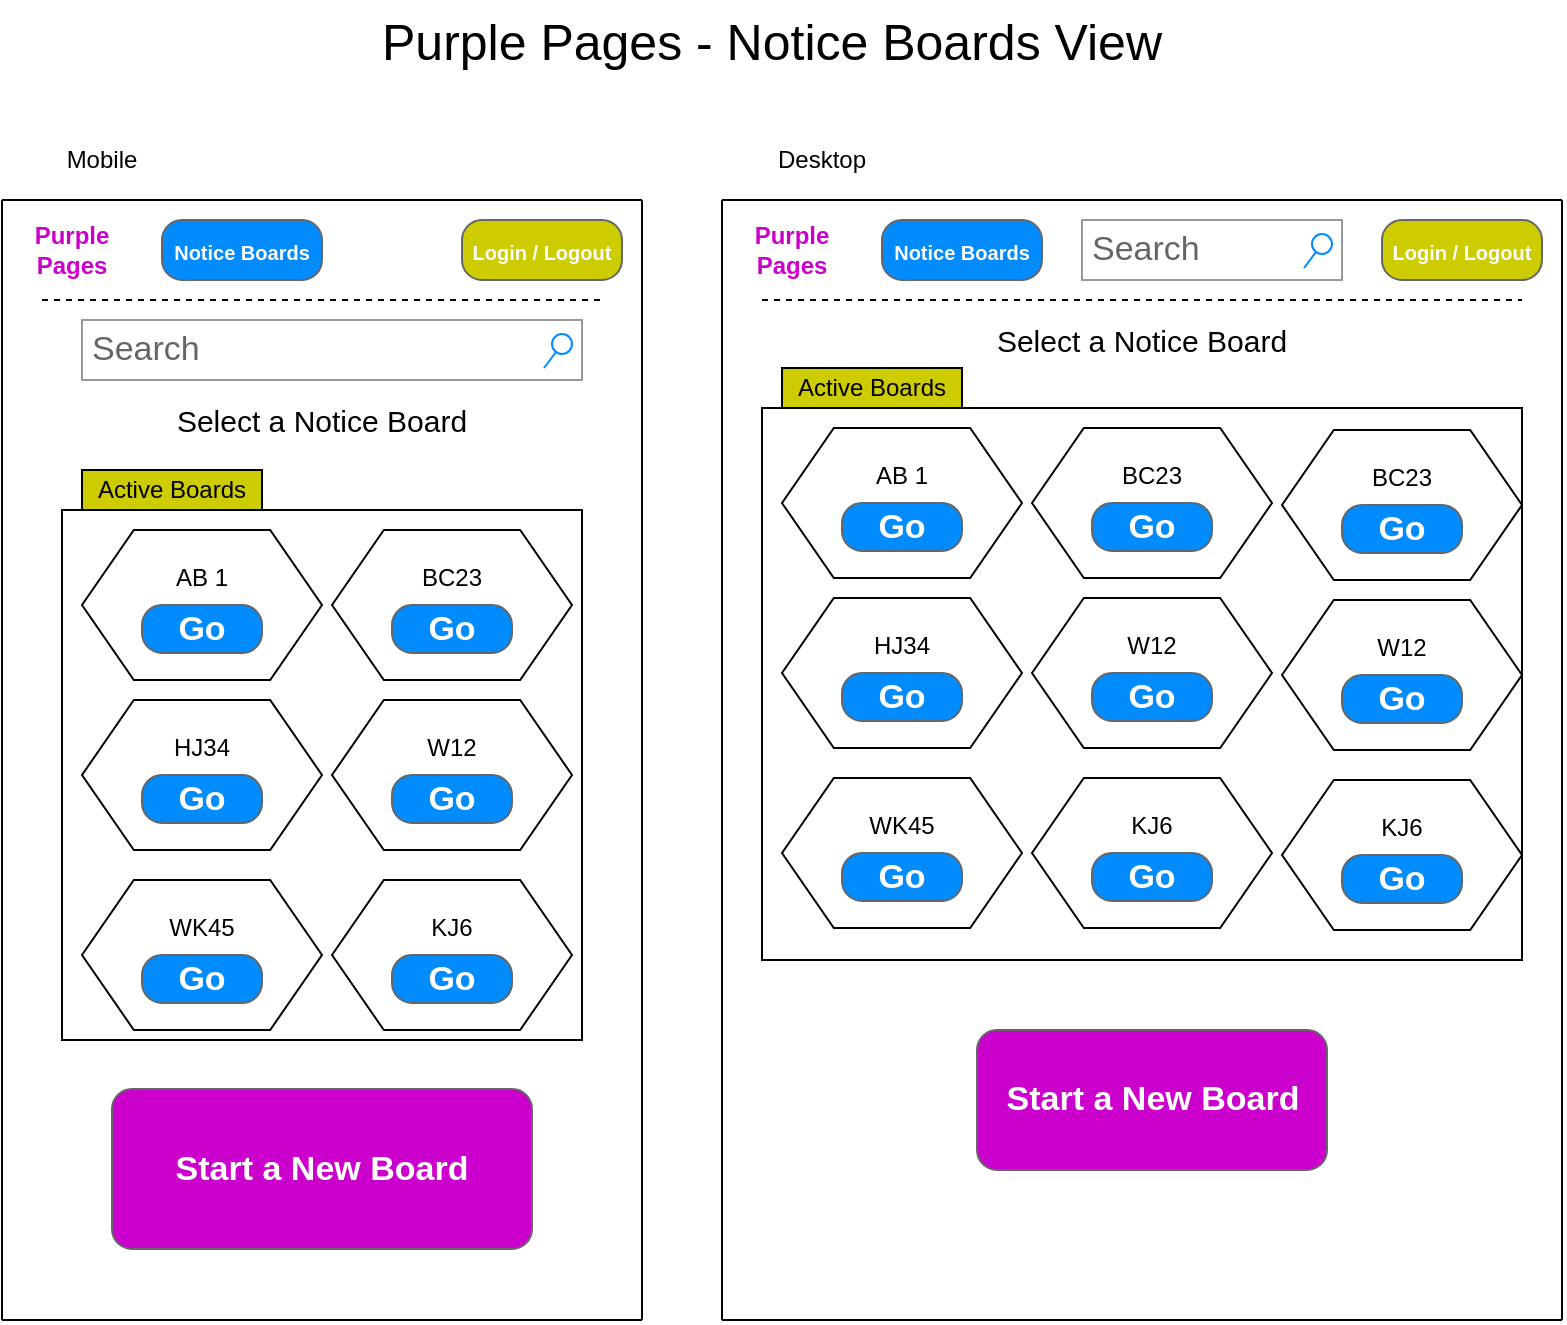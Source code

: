 <mxfile version="12.1.0" type="device" pages="1"><diagram id="4r0fBzSc8f4pYXhXA40c" name="Page-1"><mxGraphModel dx="1408" dy="699" grid="1" gridSize="10" guides="1" tooltips="1" connect="1" arrows="1" fold="1" page="1" pageScale="1" pageWidth="850" pageHeight="1100" math="0" shadow="0"><root><mxCell id="0"/><mxCell id="1" parent="0"/><mxCell id="d-PyySIdQM4EPSaNK-hC-1" value="Purple Pages - Notice Boards View" style="text;html=1;strokeColor=none;fillColor=none;align=center;verticalAlign=middle;whiteSpace=wrap;rounded=0;fontSize=25;" parent="1" vertex="1"><mxGeometry x="110" y="20" width="630" height="40" as="geometry"/></mxCell><mxCell id="d-PyySIdQM4EPSaNK-hC-2" value="" style="endArrow=none;html=1;" parent="1" edge="1"><mxGeometry width="50" height="50" relative="1" as="geometry"><mxPoint x="40" y="120" as="sourcePoint"/><mxPoint x="360" y="120" as="targetPoint"/></mxGeometry></mxCell><mxCell id="d-PyySIdQM4EPSaNK-hC-3" value="" style="endArrow=none;html=1;" parent="1" edge="1"><mxGeometry width="50" height="50" relative="1" as="geometry"><mxPoint x="40" y="680" as="sourcePoint"/><mxPoint x="40" y="120" as="targetPoint"/></mxGeometry></mxCell><mxCell id="d-PyySIdQM4EPSaNK-hC-4" value="" style="endArrow=none;html=1;" parent="1" edge="1"><mxGeometry width="50" height="50" relative="1" as="geometry"><mxPoint x="360" y="680" as="sourcePoint"/><mxPoint x="360" y="120" as="targetPoint"/></mxGeometry></mxCell><mxCell id="d-PyySIdQM4EPSaNK-hC-5" value="&lt;b&gt;&lt;font color=&quot;#cc00cc&quot;&gt;Purple&lt;br&gt;Pages&lt;/font&gt;&lt;/b&gt;" style="text;html=1;strokeColor=none;fillColor=none;align=center;verticalAlign=middle;whiteSpace=wrap;rounded=0;" parent="1" vertex="1"><mxGeometry x="50" y="130" width="50" height="30" as="geometry"/></mxCell><mxCell id="d-PyySIdQM4EPSaNK-hC-6" value="&lt;font style=&quot;font-size: 10px&quot;&gt;Notice Boards&lt;/font&gt;" style="strokeWidth=1;shadow=0;dashed=0;align=center;html=1;shape=mxgraph.mockup.buttons.button;strokeColor=#666666;fontColor=#ffffff;mainText=;buttonStyle=round;fontSize=17;fontStyle=1;fillColor=#008cff;whiteSpace=wrap;" parent="1" vertex="1"><mxGeometry x="120" y="130" width="80" height="30" as="geometry"/></mxCell><mxCell id="d-PyySIdQM4EPSaNK-hC-7" value="&lt;span style=&quot;font-size: 10px&quot;&gt;Login / Logout&lt;/span&gt;" style="strokeWidth=1;shadow=0;dashed=0;align=center;html=1;shape=mxgraph.mockup.buttons.button;strokeColor=#666666;fontColor=#ffffff;mainText=;buttonStyle=round;fontSize=17;fontStyle=1;fillColor=#CCCC00;whiteSpace=wrap;" parent="1" vertex="1"><mxGeometry x="270" y="130" width="80" height="30" as="geometry"/></mxCell><mxCell id="d-PyySIdQM4EPSaNK-hC-14" value="" style="endArrow=none;dashed=1;html=1;" parent="1" edge="1"><mxGeometry width="50" height="50" relative="1" as="geometry"><mxPoint x="60" y="170" as="sourcePoint"/><mxPoint x="340" y="170" as="targetPoint"/></mxGeometry></mxCell><mxCell id="d-PyySIdQM4EPSaNK-hC-16" value="&lt;font style=&quot;font-size: 15px&quot;&gt;Select a Notice Board&lt;/font&gt;" style="text;html=1;strokeColor=none;fillColor=none;align=center;verticalAlign=middle;whiteSpace=wrap;rounded=0;" parent="1" vertex="1"><mxGeometry x="80" y="220" width="240" height="20" as="geometry"/></mxCell><mxCell id="d-PyySIdQM4EPSaNK-hC-31" value="Search" style="strokeWidth=1;shadow=0;dashed=0;align=center;html=1;shape=mxgraph.mockup.forms.searchBox;strokeColor=#999999;mainText=;fillColor=#ffffff;strokeColor2=#008cff;fontColor=#666666;fontSize=17;align=left;spacingLeft=3;" parent="1" vertex="1"><mxGeometry x="80" y="180" width="250" height="30" as="geometry"/></mxCell><mxCell id="d-PyySIdQM4EPSaNK-hC-33" value="" style="endArrow=none;html=1;" parent="1" edge="1"><mxGeometry width="50" height="50" relative="1" as="geometry"><mxPoint x="40" y="680" as="sourcePoint"/><mxPoint x="360" y="680" as="targetPoint"/></mxGeometry></mxCell><mxCell id="d-PyySIdQM4EPSaNK-hC-34" value="Mobile" style="text;html=1;strokeColor=none;fillColor=none;align=center;verticalAlign=middle;whiteSpace=wrap;rounded=0;" parent="1" vertex="1"><mxGeometry x="40" y="90" width="100" height="20" as="geometry"/></mxCell><mxCell id="If84a78k9ea7zh7Nk41G-1" value="" style="rounded=0;whiteSpace=wrap;html=1;" parent="1" vertex="1"><mxGeometry x="70" y="275" width="260" height="265" as="geometry"/></mxCell><mxCell id="If84a78k9ea7zh7Nk41G-2" value="Active Boards" style="rounded=0;whiteSpace=wrap;html=1;fillColor=#CCCC00;" parent="1" vertex="1"><mxGeometry x="80" y="255" width="90" height="20" as="geometry"/></mxCell><mxCell id="If84a78k9ea7zh7Nk41G-3" value="AB 1&lt;br&gt;&lt;br&gt;&lt;br&gt;" style="shape=hexagon;perimeter=hexagonPerimeter2;whiteSpace=wrap;html=1;size=0.216;" parent="1" vertex="1"><mxGeometry x="80" y="285" width="120" height="75" as="geometry"/></mxCell><mxCell id="If84a78k9ea7zh7Nk41G-4" value="Go" style="strokeWidth=1;shadow=0;dashed=0;align=center;html=1;shape=mxgraph.mockup.buttons.button;strokeColor=#666666;fontColor=#ffffff;mainText=;buttonStyle=round;fontSize=17;fontStyle=1;fillColor=#008cff;whiteSpace=wrap;" parent="1" vertex="1"><mxGeometry x="110" y="322.5" width="60" height="24" as="geometry"/></mxCell><mxCell id="If84a78k9ea7zh7Nk41G-6" value="BC23&lt;br&gt;&lt;br&gt;&lt;br&gt;" style="shape=hexagon;perimeter=hexagonPerimeter2;whiteSpace=wrap;html=1;size=0.216;" parent="1" vertex="1"><mxGeometry x="205" y="285" width="120" height="75" as="geometry"/></mxCell><mxCell id="If84a78k9ea7zh7Nk41G-7" value="Go" style="strokeWidth=1;shadow=0;dashed=0;align=center;html=1;shape=mxgraph.mockup.buttons.button;strokeColor=#666666;fontColor=#ffffff;mainText=;buttonStyle=round;fontSize=17;fontStyle=1;fillColor=#008cff;whiteSpace=wrap;" parent="1" vertex="1"><mxGeometry x="235" y="322.5" width="60" height="24" as="geometry"/></mxCell><mxCell id="If84a78k9ea7zh7Nk41G-8" value="HJ34&lt;br&gt;&lt;br&gt;&lt;br&gt;" style="shape=hexagon;perimeter=hexagonPerimeter2;whiteSpace=wrap;html=1;size=0.216;" parent="1" vertex="1"><mxGeometry x="80" y="370" width="120" height="75" as="geometry"/></mxCell><mxCell id="If84a78k9ea7zh7Nk41G-9" value="Go" style="strokeWidth=1;shadow=0;dashed=0;align=center;html=1;shape=mxgraph.mockup.buttons.button;strokeColor=#666666;fontColor=#ffffff;mainText=;buttonStyle=round;fontSize=17;fontStyle=1;fillColor=#008cff;whiteSpace=wrap;" parent="1" vertex="1"><mxGeometry x="110" y="407.5" width="60" height="24" as="geometry"/></mxCell><mxCell id="If84a78k9ea7zh7Nk41G-10" value="W12&lt;br&gt;&lt;br&gt;&lt;br&gt;" style="shape=hexagon;perimeter=hexagonPerimeter2;whiteSpace=wrap;html=1;size=0.216;" parent="1" vertex="1"><mxGeometry x="205" y="370" width="120" height="75" as="geometry"/></mxCell><mxCell id="If84a78k9ea7zh7Nk41G-11" value="Go" style="strokeWidth=1;shadow=0;dashed=0;align=center;html=1;shape=mxgraph.mockup.buttons.button;strokeColor=#666666;fontColor=#ffffff;mainText=;buttonStyle=round;fontSize=17;fontStyle=1;fillColor=#008cff;whiteSpace=wrap;" parent="1" vertex="1"><mxGeometry x="235" y="407.5" width="60" height="24" as="geometry"/></mxCell><mxCell id="If84a78k9ea7zh7Nk41G-12" value="WK45&lt;br&gt;&lt;br&gt;&lt;br&gt;" style="shape=hexagon;perimeter=hexagonPerimeter2;whiteSpace=wrap;html=1;size=0.216;" parent="1" vertex="1"><mxGeometry x="80" y="460" width="120" height="75" as="geometry"/></mxCell><mxCell id="If84a78k9ea7zh7Nk41G-13" value="Go" style="strokeWidth=1;shadow=0;dashed=0;align=center;html=1;shape=mxgraph.mockup.buttons.button;strokeColor=#666666;fontColor=#ffffff;mainText=;buttonStyle=round;fontSize=17;fontStyle=1;fillColor=#008cff;whiteSpace=wrap;" parent="1" vertex="1"><mxGeometry x="110" y="497.5" width="60" height="24" as="geometry"/></mxCell><mxCell id="If84a78k9ea7zh7Nk41G-14" value="KJ6&lt;br&gt;&lt;br&gt;&lt;br&gt;" style="shape=hexagon;perimeter=hexagonPerimeter2;whiteSpace=wrap;html=1;size=0.216;" parent="1" vertex="1"><mxGeometry x="205" y="460" width="120" height="75" as="geometry"/></mxCell><mxCell id="If84a78k9ea7zh7Nk41G-15" value="Go" style="strokeWidth=1;shadow=0;dashed=0;align=center;html=1;shape=mxgraph.mockup.buttons.button;strokeColor=#666666;fontColor=#ffffff;mainText=;buttonStyle=round;fontSize=17;fontStyle=1;fillColor=#008cff;whiteSpace=wrap;" parent="1" vertex="1"><mxGeometry x="235" y="497.5" width="60" height="24" as="geometry"/></mxCell><mxCell id="If84a78k9ea7zh7Nk41G-16" value="Start a New Board" style="strokeWidth=1;shadow=0;dashed=0;align=center;html=1;shape=mxgraph.mockup.buttons.button;strokeColor=#666666;fontColor=#ffffff;mainText=;buttonStyle=round;fontSize=17;fontStyle=1;fillColor=#CC00CC;whiteSpace=wrap;" parent="1" vertex="1"><mxGeometry x="95" y="564.5" width="210" height="80" as="geometry"/></mxCell><mxCell id="If84a78k9ea7zh7Nk41G-17" value="" style="endArrow=none;html=1;" parent="1" edge="1"><mxGeometry width="50" height="50" relative="1" as="geometry"><mxPoint x="400" y="120" as="sourcePoint"/><mxPoint x="820" y="120" as="targetPoint"/></mxGeometry></mxCell><mxCell id="If84a78k9ea7zh7Nk41G-18" value="" style="endArrow=none;html=1;" parent="1" edge="1"><mxGeometry width="50" height="50" relative="1" as="geometry"><mxPoint x="400" y="680" as="sourcePoint"/><mxPoint x="400" y="120" as="targetPoint"/></mxGeometry></mxCell><mxCell id="If84a78k9ea7zh7Nk41G-19" value="" style="endArrow=none;html=1;" parent="1" edge="1"><mxGeometry width="50" height="50" relative="1" as="geometry"><mxPoint x="820" y="680" as="sourcePoint"/><mxPoint x="820" y="120" as="targetPoint"/></mxGeometry></mxCell><mxCell id="If84a78k9ea7zh7Nk41G-20" value="&lt;b&gt;&lt;font color=&quot;#cc00cc&quot;&gt;Purple&lt;br&gt;Pages&lt;/font&gt;&lt;/b&gt;" style="text;html=1;strokeColor=none;fillColor=none;align=center;verticalAlign=middle;whiteSpace=wrap;rounded=0;" parent="1" vertex="1"><mxGeometry x="410" y="130" width="50" height="30" as="geometry"/></mxCell><mxCell id="If84a78k9ea7zh7Nk41G-21" value="&lt;font style=&quot;font-size: 10px&quot;&gt;Notice Boards&lt;/font&gt;" style="strokeWidth=1;shadow=0;dashed=0;align=center;html=1;shape=mxgraph.mockup.buttons.button;strokeColor=#666666;fontColor=#ffffff;mainText=;buttonStyle=round;fontSize=17;fontStyle=1;fillColor=#008cff;whiteSpace=wrap;" parent="1" vertex="1"><mxGeometry x="480" y="130" width="80" height="30" as="geometry"/></mxCell><mxCell id="If84a78k9ea7zh7Nk41G-22" value="&lt;span style=&quot;font-size: 10px&quot;&gt;Login / Logout&lt;/span&gt;" style="strokeWidth=1;shadow=0;dashed=0;align=center;html=1;shape=mxgraph.mockup.buttons.button;strokeColor=#666666;fontColor=#ffffff;mainText=;buttonStyle=round;fontSize=17;fontStyle=1;fillColor=#CCCC00;whiteSpace=wrap;" parent="1" vertex="1"><mxGeometry x="730" y="130" width="80" height="30" as="geometry"/></mxCell><mxCell id="If84a78k9ea7zh7Nk41G-23" value="" style="endArrow=none;dashed=1;html=1;" parent="1" edge="1"><mxGeometry width="50" height="50" relative="1" as="geometry"><mxPoint x="420" y="170" as="sourcePoint"/><mxPoint x="800" y="170" as="targetPoint"/></mxGeometry></mxCell><mxCell id="If84a78k9ea7zh7Nk41G-24" value="&lt;font style=&quot;font-size: 15px&quot;&gt;Select a Notice Board&lt;/font&gt;" style="text;html=1;strokeColor=none;fillColor=none;align=center;verticalAlign=middle;whiteSpace=wrap;rounded=0;" parent="1" vertex="1"><mxGeometry x="490" y="180" width="240" height="20" as="geometry"/></mxCell><mxCell id="If84a78k9ea7zh7Nk41G-25" value="Search" style="strokeWidth=1;shadow=0;dashed=0;align=center;html=1;shape=mxgraph.mockup.forms.searchBox;strokeColor=#999999;mainText=;fillColor=#ffffff;strokeColor2=#008cff;fontColor=#666666;fontSize=17;align=left;spacingLeft=3;" parent="1" vertex="1"><mxGeometry x="580" y="130" width="130" height="30" as="geometry"/></mxCell><mxCell id="If84a78k9ea7zh7Nk41G-26" value="" style="endArrow=none;html=1;" parent="1" edge="1"><mxGeometry width="50" height="50" relative="1" as="geometry"><mxPoint x="400" y="680" as="sourcePoint"/><mxPoint x="820" y="680" as="targetPoint"/></mxGeometry></mxCell><mxCell id="If84a78k9ea7zh7Nk41G-27" value="Desktop" style="text;html=1;strokeColor=none;fillColor=none;align=center;verticalAlign=middle;whiteSpace=wrap;rounded=0;" parent="1" vertex="1"><mxGeometry x="400" y="90" width="100" height="20" as="geometry"/></mxCell><mxCell id="If84a78k9ea7zh7Nk41G-28" value="" style="rounded=0;whiteSpace=wrap;html=1;" parent="1" vertex="1"><mxGeometry x="420" y="224" width="380" height="276" as="geometry"/></mxCell><mxCell id="If84a78k9ea7zh7Nk41G-29" value="Active Boards" style="rounded=0;whiteSpace=wrap;html=1;fillColor=#CCCC00;" parent="1" vertex="1"><mxGeometry x="430" y="204" width="90" height="20" as="geometry"/></mxCell><mxCell id="If84a78k9ea7zh7Nk41G-30" value="AB 1&lt;br&gt;&lt;br&gt;&lt;br&gt;" style="shape=hexagon;perimeter=hexagonPerimeter2;whiteSpace=wrap;html=1;size=0.216;" parent="1" vertex="1"><mxGeometry x="430" y="234" width="120" height="75" as="geometry"/></mxCell><mxCell id="If84a78k9ea7zh7Nk41G-31" value="Go" style="strokeWidth=1;shadow=0;dashed=0;align=center;html=1;shape=mxgraph.mockup.buttons.button;strokeColor=#666666;fontColor=#ffffff;mainText=;buttonStyle=round;fontSize=17;fontStyle=1;fillColor=#008cff;whiteSpace=wrap;" parent="1" vertex="1"><mxGeometry x="460" y="271.5" width="60" height="24" as="geometry"/></mxCell><mxCell id="If84a78k9ea7zh7Nk41G-32" value="BC23&lt;br&gt;&lt;br&gt;&lt;br&gt;" style="shape=hexagon;perimeter=hexagonPerimeter2;whiteSpace=wrap;html=1;size=0.216;" parent="1" vertex="1"><mxGeometry x="555" y="234" width="120" height="75" as="geometry"/></mxCell><mxCell id="If84a78k9ea7zh7Nk41G-33" value="Go" style="strokeWidth=1;shadow=0;dashed=0;align=center;html=1;shape=mxgraph.mockup.buttons.button;strokeColor=#666666;fontColor=#ffffff;mainText=;buttonStyle=round;fontSize=17;fontStyle=1;fillColor=#008cff;whiteSpace=wrap;" parent="1" vertex="1"><mxGeometry x="585" y="271.5" width="60" height="24" as="geometry"/></mxCell><mxCell id="If84a78k9ea7zh7Nk41G-34" value="HJ34&lt;br&gt;&lt;br&gt;&lt;br&gt;" style="shape=hexagon;perimeter=hexagonPerimeter2;whiteSpace=wrap;html=1;size=0.216;" parent="1" vertex="1"><mxGeometry x="430" y="319" width="120" height="75" as="geometry"/></mxCell><mxCell id="If84a78k9ea7zh7Nk41G-35" value="Go" style="strokeWidth=1;shadow=0;dashed=0;align=center;html=1;shape=mxgraph.mockup.buttons.button;strokeColor=#666666;fontColor=#ffffff;mainText=;buttonStyle=round;fontSize=17;fontStyle=1;fillColor=#008cff;whiteSpace=wrap;" parent="1" vertex="1"><mxGeometry x="460" y="356.5" width="60" height="24" as="geometry"/></mxCell><mxCell id="If84a78k9ea7zh7Nk41G-36" value="W12&lt;br&gt;&lt;br&gt;&lt;br&gt;" style="shape=hexagon;perimeter=hexagonPerimeter2;whiteSpace=wrap;html=1;size=0.216;" parent="1" vertex="1"><mxGeometry x="555" y="319" width="120" height="75" as="geometry"/></mxCell><mxCell id="If84a78k9ea7zh7Nk41G-37" value="Go" style="strokeWidth=1;shadow=0;dashed=0;align=center;html=1;shape=mxgraph.mockup.buttons.button;strokeColor=#666666;fontColor=#ffffff;mainText=;buttonStyle=round;fontSize=17;fontStyle=1;fillColor=#008cff;whiteSpace=wrap;" parent="1" vertex="1"><mxGeometry x="585" y="356.5" width="60" height="24" as="geometry"/></mxCell><mxCell id="If84a78k9ea7zh7Nk41G-38" value="WK45&lt;br&gt;&lt;br&gt;&lt;br&gt;" style="shape=hexagon;perimeter=hexagonPerimeter2;whiteSpace=wrap;html=1;size=0.216;" parent="1" vertex="1"><mxGeometry x="430" y="409" width="120" height="75" as="geometry"/></mxCell><mxCell id="If84a78k9ea7zh7Nk41G-39" value="Go" style="strokeWidth=1;shadow=0;dashed=0;align=center;html=1;shape=mxgraph.mockup.buttons.button;strokeColor=#666666;fontColor=#ffffff;mainText=;buttonStyle=round;fontSize=17;fontStyle=1;fillColor=#008cff;whiteSpace=wrap;" parent="1" vertex="1"><mxGeometry x="460" y="446.5" width="60" height="24" as="geometry"/></mxCell><mxCell id="If84a78k9ea7zh7Nk41G-40" value="KJ6&lt;br&gt;&lt;br&gt;&lt;br&gt;" style="shape=hexagon;perimeter=hexagonPerimeter2;whiteSpace=wrap;html=1;size=0.216;" parent="1" vertex="1"><mxGeometry x="555" y="409" width="120" height="75" as="geometry"/></mxCell><mxCell id="If84a78k9ea7zh7Nk41G-41" value="Go" style="strokeWidth=1;shadow=0;dashed=0;align=center;html=1;shape=mxgraph.mockup.buttons.button;strokeColor=#666666;fontColor=#ffffff;mainText=;buttonStyle=round;fontSize=17;fontStyle=1;fillColor=#008cff;whiteSpace=wrap;" parent="1" vertex="1"><mxGeometry x="585" y="446.5" width="60" height="24" as="geometry"/></mxCell><mxCell id="If84a78k9ea7zh7Nk41G-42" value="Start a New Board" style="strokeWidth=1;shadow=0;dashed=0;align=center;html=1;shape=mxgraph.mockup.buttons.button;strokeColor=#666666;fontColor=#ffffff;mainText=;buttonStyle=round;fontSize=17;fontStyle=1;fillColor=#CC00CC;whiteSpace=wrap;" parent="1" vertex="1"><mxGeometry x="527.5" y="535" width="175" height="70" as="geometry"/></mxCell><mxCell id="If84a78k9ea7zh7Nk41G-43" value="BC23&lt;br&gt;&lt;br&gt;&lt;br&gt;" style="shape=hexagon;perimeter=hexagonPerimeter2;whiteSpace=wrap;html=1;size=0.216;" parent="1" vertex="1"><mxGeometry x="680" y="235" width="120" height="75" as="geometry"/></mxCell><mxCell id="If84a78k9ea7zh7Nk41G-44" value="Go" style="strokeWidth=1;shadow=0;dashed=0;align=center;html=1;shape=mxgraph.mockup.buttons.button;strokeColor=#666666;fontColor=#ffffff;mainText=;buttonStyle=round;fontSize=17;fontStyle=1;fillColor=#008cff;whiteSpace=wrap;" parent="1" vertex="1"><mxGeometry x="710" y="272.5" width="60" height="24" as="geometry"/></mxCell><mxCell id="If84a78k9ea7zh7Nk41G-45" value="W12&lt;br&gt;&lt;br&gt;&lt;br&gt;" style="shape=hexagon;perimeter=hexagonPerimeter2;whiteSpace=wrap;html=1;size=0.216;" parent="1" vertex="1"><mxGeometry x="680" y="320" width="120" height="75" as="geometry"/></mxCell><mxCell id="If84a78k9ea7zh7Nk41G-46" value="Go" style="strokeWidth=1;shadow=0;dashed=0;align=center;html=1;shape=mxgraph.mockup.buttons.button;strokeColor=#666666;fontColor=#ffffff;mainText=;buttonStyle=round;fontSize=17;fontStyle=1;fillColor=#008cff;whiteSpace=wrap;" parent="1" vertex="1"><mxGeometry x="710" y="357.5" width="60" height="24" as="geometry"/></mxCell><mxCell id="If84a78k9ea7zh7Nk41G-47" value="KJ6&lt;br&gt;&lt;br&gt;&lt;br&gt;" style="shape=hexagon;perimeter=hexagonPerimeter2;whiteSpace=wrap;html=1;size=0.216;" parent="1" vertex="1"><mxGeometry x="680" y="410" width="120" height="75" as="geometry"/></mxCell><mxCell id="If84a78k9ea7zh7Nk41G-48" value="Go" style="strokeWidth=1;shadow=0;dashed=0;align=center;html=1;shape=mxgraph.mockup.buttons.button;strokeColor=#666666;fontColor=#ffffff;mainText=;buttonStyle=round;fontSize=17;fontStyle=1;fillColor=#008cff;whiteSpace=wrap;" parent="1" vertex="1"><mxGeometry x="710" y="447.5" width="60" height="24" as="geometry"/></mxCell></root></mxGraphModel></diagram></mxfile>
